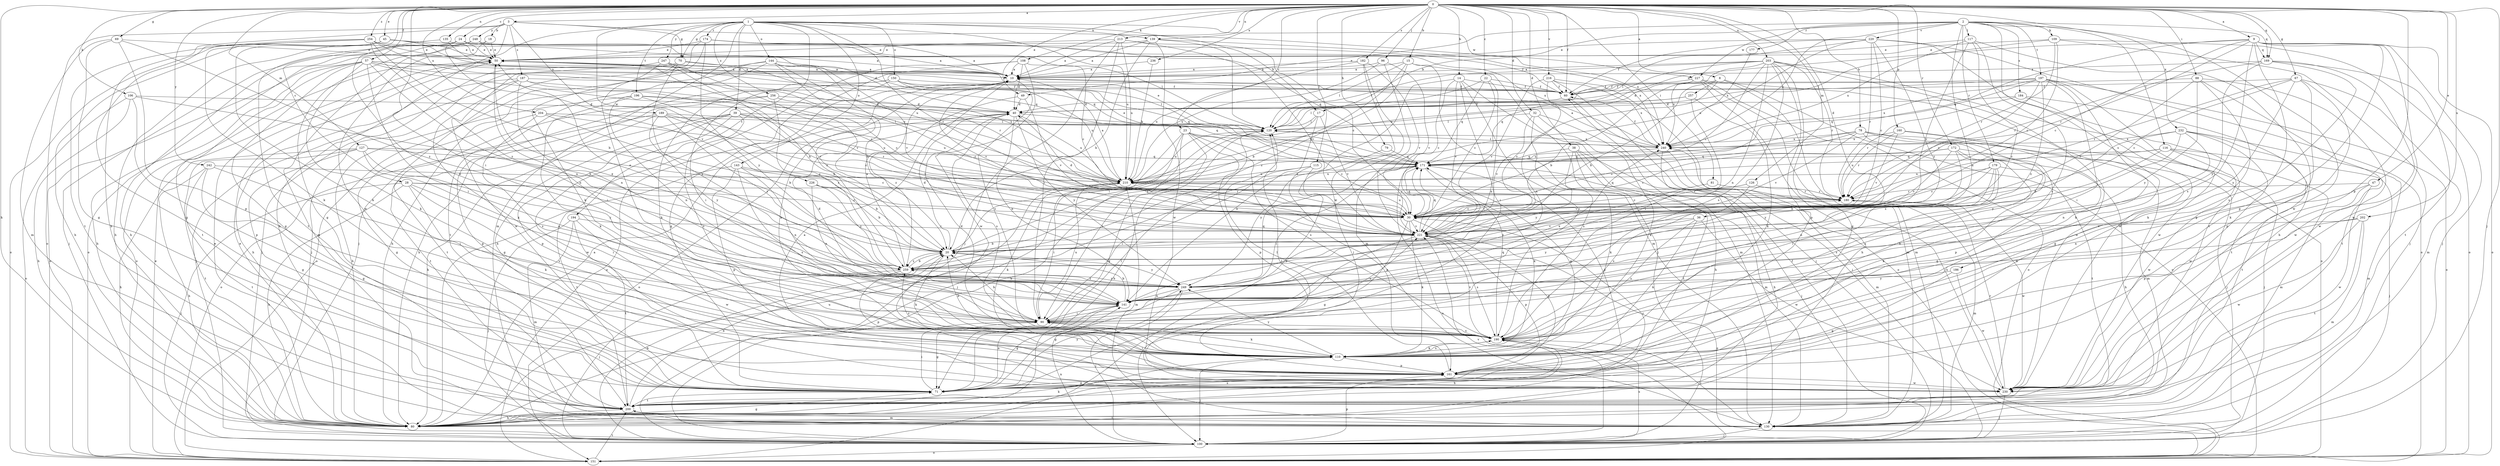 strict digraph  {
0;
1;
2;
3;
8;
9;
10;
14;
15;
17;
18;
20;
22;
23;
24;
28;
30;
32;
36;
38;
39;
40;
45;
47;
49;
50;
57;
60;
67;
69;
70;
71;
78;
79;
80;
81;
88;
90;
96;
100;
106;
108;
109;
110;
115;
116;
117;
120;
126;
127;
130;
135;
139;
141;
143;
144;
150;
151;
160;
161;
169;
171;
172;
174;
177;
179;
180;
182;
184;
186;
187;
189;
190;
194;
196;
197;
200;
202;
203;
204;
210;
213;
216;
220;
221;
226;
227;
230;
232;
236;
240;
242;
247;
248;
249;
254;
256;
257;
259;
0 -> 3  [label=a];
0 -> 8  [label=a];
0 -> 9  [label=a];
0 -> 14  [label=b];
0 -> 15  [label=b];
0 -> 22  [label=c];
0 -> 23  [label=c];
0 -> 24  [label=c];
0 -> 28  [label=c];
0 -> 32  [label=d];
0 -> 36  [label=d];
0 -> 38  [label=d];
0 -> 45  [label=e];
0 -> 47  [label=e];
0 -> 49  [label=e];
0 -> 57  [label=f];
0 -> 60  [label=f];
0 -> 67  [label=g];
0 -> 69  [label=g];
0 -> 78  [label=h];
0 -> 79  [label=h];
0 -> 80  [label=h];
0 -> 81  [label=i];
0 -> 88  [label=i];
0 -> 90  [label=i];
0 -> 96  [label=j];
0 -> 100  [label=j];
0 -> 106  [label=k];
0 -> 108  [label=k];
0 -> 115  [label=l];
0 -> 126  [label=m];
0 -> 127  [label=m];
0 -> 135  [label=n];
0 -> 139  [label=n];
0 -> 160  [label=p];
0 -> 161  [label=p];
0 -> 169  [label=q];
0 -> 172  [label=r];
0 -> 182  [label=s];
0 -> 202  [label=u];
0 -> 203  [label=u];
0 -> 204  [label=u];
0 -> 213  [label=v];
0 -> 216  [label=v];
0 -> 232  [label=x];
0 -> 236  [label=x];
0 -> 242  [label=y];
0 -> 254  [label=z];
1 -> 17  [label=b];
1 -> 30  [label=c];
1 -> 39  [label=d];
1 -> 70  [label=g];
1 -> 80  [label=h];
1 -> 130  [label=m];
1 -> 139  [label=n];
1 -> 143  [label=o];
1 -> 144  [label=o];
1 -> 150  [label=o];
1 -> 174  [label=r];
1 -> 194  [label=t];
1 -> 196  [label=t];
1 -> 210  [label=u];
1 -> 226  [label=w];
1 -> 227  [label=w];
1 -> 247  [label=y];
1 -> 256  [label=z];
2 -> 17  [label=b];
2 -> 49  [label=e];
2 -> 109  [label=k];
2 -> 116  [label=l];
2 -> 117  [label=l];
2 -> 141  [label=n];
2 -> 169  [label=q];
2 -> 177  [label=r];
2 -> 179  [label=r];
2 -> 184  [label=s];
2 -> 186  [label=s];
2 -> 197  [label=t];
2 -> 220  [label=v];
2 -> 227  [label=w];
2 -> 230  [label=w];
2 -> 240  [label=x];
3 -> 18  [label=b];
3 -> 70  [label=g];
3 -> 80  [label=h];
3 -> 151  [label=o];
3 -> 187  [label=s];
3 -> 189  [label=s];
3 -> 230  [label=w];
3 -> 240  [label=x];
3 -> 248  [label=y];
8 -> 20  [label=b];
8 -> 130  [label=m];
8 -> 151  [label=o];
8 -> 221  [label=v];
8 -> 257  [label=z];
9 -> 30  [label=c];
9 -> 40  [label=d];
9 -> 71  [label=g];
9 -> 100  [label=j];
9 -> 151  [label=o];
9 -> 161  [label=p];
9 -> 169  [label=q];
9 -> 171  [label=q];
9 -> 180  [label=r];
9 -> 190  [label=s];
9 -> 230  [label=w];
10 -> 60  [label=f];
10 -> 151  [label=o];
10 -> 190  [label=s];
10 -> 221  [label=v];
14 -> 30  [label=c];
14 -> 60  [label=f];
14 -> 90  [label=i];
14 -> 130  [label=m];
14 -> 190  [label=s];
14 -> 221  [label=v];
14 -> 259  [label=z];
15 -> 10  [label=a];
15 -> 20  [label=b];
15 -> 100  [label=j];
15 -> 120  [label=l];
15 -> 130  [label=m];
15 -> 259  [label=z];
17 -> 120  [label=l];
17 -> 141  [label=n];
17 -> 221  [label=v];
17 -> 259  [label=z];
18 -> 50  [label=e];
18 -> 130  [label=m];
18 -> 151  [label=o];
20 -> 40  [label=d];
20 -> 110  [label=k];
20 -> 120  [label=l];
20 -> 249  [label=y];
20 -> 259  [label=z];
22 -> 30  [label=c];
22 -> 60  [label=f];
22 -> 120  [label=l];
22 -> 141  [label=n];
22 -> 171  [label=q];
23 -> 30  [label=c];
23 -> 71  [label=g];
23 -> 80  [label=h];
23 -> 90  [label=i];
23 -> 100  [label=j];
23 -> 161  [label=p];
23 -> 190  [label=s];
23 -> 240  [label=x];
24 -> 10  [label=a];
24 -> 40  [label=d];
24 -> 50  [label=e];
24 -> 80  [label=h];
24 -> 200  [label=t];
24 -> 221  [label=v];
28 -> 30  [label=c];
28 -> 80  [label=h];
28 -> 90  [label=i];
28 -> 100  [label=j];
28 -> 110  [label=k];
28 -> 180  [label=r];
28 -> 190  [label=s];
30 -> 40  [label=d];
30 -> 71  [label=g];
30 -> 110  [label=k];
30 -> 161  [label=p];
30 -> 171  [label=q];
30 -> 180  [label=r];
30 -> 210  [label=u];
30 -> 221  [label=v];
32 -> 80  [label=h];
32 -> 110  [label=k];
32 -> 120  [label=l];
32 -> 190  [label=s];
32 -> 221  [label=v];
36 -> 110  [label=k];
36 -> 190  [label=s];
36 -> 221  [label=v];
36 -> 230  [label=w];
36 -> 249  [label=y];
38 -> 100  [label=j];
38 -> 110  [label=k];
38 -> 130  [label=m];
38 -> 171  [label=q];
38 -> 200  [label=t];
38 -> 249  [label=y];
39 -> 71  [label=g];
39 -> 80  [label=h];
39 -> 120  [label=l];
39 -> 161  [label=p];
39 -> 190  [label=s];
39 -> 210  [label=u];
39 -> 221  [label=v];
39 -> 230  [label=w];
40 -> 120  [label=l];
40 -> 141  [label=n];
40 -> 151  [label=o];
40 -> 190  [label=s];
40 -> 210  [label=u];
40 -> 249  [label=y];
45 -> 50  [label=e];
45 -> 80  [label=h];
45 -> 110  [label=k];
45 -> 151  [label=o];
45 -> 171  [label=q];
45 -> 240  [label=x];
47 -> 141  [label=n];
47 -> 161  [label=p];
47 -> 180  [label=r];
47 -> 230  [label=w];
49 -> 40  [label=d];
49 -> 221  [label=v];
49 -> 259  [label=z];
50 -> 10  [label=a];
50 -> 30  [label=c];
50 -> 141  [label=n];
50 -> 151  [label=o];
57 -> 10  [label=a];
57 -> 30  [label=c];
57 -> 60  [label=f];
57 -> 71  [label=g];
57 -> 80  [label=h];
57 -> 90  [label=i];
57 -> 110  [label=k];
57 -> 141  [label=n];
57 -> 151  [label=o];
57 -> 200  [label=t];
57 -> 210  [label=u];
60 -> 40  [label=d];
60 -> 100  [label=j];
67 -> 30  [label=c];
67 -> 60  [label=f];
67 -> 110  [label=k];
67 -> 130  [label=m];
67 -> 161  [label=p];
67 -> 180  [label=r];
67 -> 249  [label=y];
69 -> 50  [label=e];
69 -> 71  [label=g];
69 -> 130  [label=m];
69 -> 161  [label=p];
69 -> 259  [label=z];
70 -> 10  [label=a];
70 -> 100  [label=j];
70 -> 210  [label=u];
70 -> 230  [label=w];
70 -> 249  [label=y];
71 -> 90  [label=i];
71 -> 120  [label=l];
71 -> 141  [label=n];
71 -> 200  [label=t];
71 -> 249  [label=y];
78 -> 30  [label=c];
78 -> 71  [label=g];
78 -> 100  [label=j];
78 -> 110  [label=k];
78 -> 130  [label=m];
78 -> 210  [label=u];
78 -> 221  [label=v];
78 -> 240  [label=x];
79 -> 171  [label=q];
79 -> 249  [label=y];
80 -> 10  [label=a];
80 -> 50  [label=e];
80 -> 71  [label=g];
80 -> 110  [label=k];
80 -> 190  [label=s];
80 -> 210  [label=u];
81 -> 180  [label=r];
81 -> 249  [label=y];
88 -> 60  [label=f];
88 -> 110  [label=k];
88 -> 200  [label=t];
88 -> 221  [label=v];
88 -> 230  [label=w];
88 -> 249  [label=y];
90 -> 20  [label=b];
90 -> 71  [label=g];
90 -> 110  [label=k];
90 -> 190  [label=s];
90 -> 210  [label=u];
90 -> 221  [label=v];
96 -> 10  [label=a];
96 -> 130  [label=m];
96 -> 210  [label=u];
96 -> 221  [label=v];
100 -> 20  [label=b];
100 -> 141  [label=n];
100 -> 151  [label=o];
100 -> 161  [label=p];
100 -> 190  [label=s];
100 -> 221  [label=v];
106 -> 20  [label=b];
106 -> 40  [label=d];
106 -> 80  [label=h];
106 -> 151  [label=o];
106 -> 161  [label=p];
108 -> 10  [label=a];
108 -> 30  [label=c];
108 -> 40  [label=d];
108 -> 71  [label=g];
108 -> 80  [label=h];
108 -> 230  [label=w];
109 -> 30  [label=c];
109 -> 50  [label=e];
109 -> 100  [label=j];
109 -> 120  [label=l];
109 -> 151  [label=o];
109 -> 180  [label=r];
110 -> 10  [label=a];
110 -> 100  [label=j];
110 -> 161  [label=p];
110 -> 171  [label=q];
110 -> 190  [label=s];
110 -> 249  [label=y];
110 -> 259  [label=z];
115 -> 90  [label=i];
115 -> 161  [label=p];
115 -> 210  [label=u];
115 -> 221  [label=v];
116 -> 100  [label=j];
116 -> 130  [label=m];
116 -> 171  [label=q];
116 -> 210  [label=u];
116 -> 230  [label=w];
116 -> 259  [label=z];
117 -> 50  [label=e];
117 -> 80  [label=h];
117 -> 190  [label=s];
117 -> 221  [label=v];
117 -> 240  [label=x];
117 -> 259  [label=z];
120 -> 50  [label=e];
120 -> 80  [label=h];
120 -> 210  [label=u];
120 -> 240  [label=x];
126 -> 30  [label=c];
126 -> 180  [label=r];
126 -> 190  [label=s];
126 -> 221  [label=v];
127 -> 30  [label=c];
127 -> 71  [label=g];
127 -> 80  [label=h];
127 -> 141  [label=n];
127 -> 171  [label=q];
127 -> 200  [label=t];
127 -> 249  [label=y];
130 -> 50  [label=e];
130 -> 60  [label=f];
130 -> 100  [label=j];
130 -> 190  [label=s];
130 -> 200  [label=t];
135 -> 50  [label=e];
135 -> 141  [label=n];
135 -> 171  [label=q];
139 -> 10  [label=a];
139 -> 20  [label=b];
139 -> 50  [label=e];
139 -> 120  [label=l];
139 -> 230  [label=w];
139 -> 240  [label=x];
141 -> 20  [label=b];
141 -> 40  [label=d];
141 -> 71  [label=g];
141 -> 90  [label=i];
141 -> 240  [label=x];
143 -> 20  [label=b];
143 -> 141  [label=n];
143 -> 161  [label=p];
143 -> 190  [label=s];
143 -> 200  [label=t];
143 -> 210  [label=u];
144 -> 10  [label=a];
144 -> 20  [label=b];
144 -> 80  [label=h];
144 -> 151  [label=o];
144 -> 180  [label=r];
144 -> 200  [label=t];
144 -> 221  [label=v];
144 -> 259  [label=z];
150 -> 60  [label=f];
150 -> 80  [label=h];
150 -> 90  [label=i];
150 -> 110  [label=k];
150 -> 120  [label=l];
150 -> 171  [label=q];
150 -> 210  [label=u];
151 -> 50  [label=e];
151 -> 200  [label=t];
160 -> 100  [label=j];
160 -> 161  [label=p];
160 -> 180  [label=r];
160 -> 221  [label=v];
160 -> 240  [label=x];
161 -> 71  [label=g];
161 -> 90  [label=i];
161 -> 120  [label=l];
161 -> 230  [label=w];
169 -> 10  [label=a];
169 -> 180  [label=r];
169 -> 190  [label=s];
169 -> 200  [label=t];
169 -> 230  [label=w];
169 -> 249  [label=y];
171 -> 50  [label=e];
171 -> 90  [label=i];
171 -> 110  [label=k];
171 -> 151  [label=o];
171 -> 161  [label=p];
171 -> 210  [label=u];
172 -> 30  [label=c];
172 -> 80  [label=h];
172 -> 171  [label=q];
172 -> 190  [label=s];
172 -> 200  [label=t];
172 -> 221  [label=v];
172 -> 249  [label=y];
174 -> 10  [label=a];
174 -> 50  [label=e];
174 -> 60  [label=f];
174 -> 100  [label=j];
174 -> 110  [label=k];
174 -> 171  [label=q];
174 -> 249  [label=y];
177 -> 240  [label=x];
179 -> 20  [label=b];
179 -> 30  [label=c];
179 -> 90  [label=i];
179 -> 110  [label=k];
179 -> 141  [label=n];
179 -> 190  [label=s];
179 -> 210  [label=u];
180 -> 30  [label=c];
180 -> 130  [label=m];
180 -> 171  [label=q];
180 -> 230  [label=w];
182 -> 10  [label=a];
182 -> 100  [label=j];
182 -> 151  [label=o];
182 -> 210  [label=u];
182 -> 221  [label=v];
184 -> 40  [label=d];
184 -> 71  [label=g];
184 -> 180  [label=r];
184 -> 200  [label=t];
186 -> 71  [label=g];
186 -> 230  [label=w];
186 -> 249  [label=y];
187 -> 30  [label=c];
187 -> 60  [label=f];
187 -> 80  [label=h];
187 -> 90  [label=i];
187 -> 100  [label=j];
187 -> 110  [label=k];
187 -> 221  [label=v];
189 -> 30  [label=c];
189 -> 120  [label=l];
189 -> 151  [label=o];
189 -> 180  [label=r];
189 -> 200  [label=t];
189 -> 249  [label=y];
189 -> 259  [label=z];
190 -> 20  [label=b];
190 -> 40  [label=d];
190 -> 80  [label=h];
190 -> 110  [label=k];
190 -> 171  [label=q];
190 -> 221  [label=v];
194 -> 100  [label=j];
194 -> 130  [label=m];
194 -> 200  [label=t];
194 -> 221  [label=v];
194 -> 230  [label=w];
196 -> 20  [label=b];
196 -> 40  [label=d];
196 -> 80  [label=h];
196 -> 110  [label=k];
196 -> 141  [label=n];
196 -> 171  [label=q];
197 -> 30  [label=c];
197 -> 40  [label=d];
197 -> 60  [label=f];
197 -> 90  [label=i];
197 -> 110  [label=k];
197 -> 151  [label=o];
197 -> 171  [label=q];
197 -> 230  [label=w];
197 -> 240  [label=x];
197 -> 259  [label=z];
200 -> 20  [label=b];
200 -> 30  [label=c];
200 -> 80  [label=h];
200 -> 130  [label=m];
202 -> 130  [label=m];
202 -> 141  [label=n];
202 -> 200  [label=t];
202 -> 221  [label=v];
202 -> 230  [label=w];
203 -> 10  [label=a];
203 -> 30  [label=c];
203 -> 71  [label=g];
203 -> 120  [label=l];
203 -> 141  [label=n];
203 -> 151  [label=o];
203 -> 161  [label=p];
203 -> 180  [label=r];
203 -> 190  [label=s];
203 -> 210  [label=u];
203 -> 230  [label=w];
203 -> 240  [label=x];
204 -> 20  [label=b];
204 -> 71  [label=g];
204 -> 120  [label=l];
204 -> 190  [label=s];
204 -> 210  [label=u];
210 -> 10  [label=a];
210 -> 30  [label=c];
210 -> 90  [label=i];
210 -> 110  [label=k];
210 -> 130  [label=m];
210 -> 180  [label=r];
213 -> 10  [label=a];
213 -> 30  [label=c];
213 -> 50  [label=e];
213 -> 90  [label=i];
213 -> 100  [label=j];
213 -> 210  [label=u];
213 -> 221  [label=v];
216 -> 60  [label=f];
216 -> 100  [label=j];
216 -> 141  [label=n];
216 -> 151  [label=o];
216 -> 221  [label=v];
216 -> 240  [label=x];
220 -> 30  [label=c];
220 -> 50  [label=e];
220 -> 60  [label=f];
220 -> 120  [label=l];
220 -> 151  [label=o];
220 -> 180  [label=r];
220 -> 200  [label=t];
220 -> 210  [label=u];
220 -> 259  [label=z];
221 -> 20  [label=b];
221 -> 90  [label=i];
221 -> 151  [label=o];
221 -> 161  [label=p];
221 -> 171  [label=q];
221 -> 190  [label=s];
226 -> 20  [label=b];
226 -> 141  [label=n];
226 -> 180  [label=r];
226 -> 259  [label=z];
227 -> 20  [label=b];
227 -> 60  [label=f];
227 -> 80  [label=h];
227 -> 130  [label=m];
227 -> 151  [label=o];
227 -> 171  [label=q];
227 -> 230  [label=w];
230 -> 10  [label=a];
230 -> 100  [label=j];
230 -> 120  [label=l];
230 -> 180  [label=r];
230 -> 240  [label=x];
232 -> 20  [label=b];
232 -> 130  [label=m];
232 -> 141  [label=n];
232 -> 200  [label=t];
232 -> 230  [label=w];
232 -> 240  [label=x];
232 -> 249  [label=y];
236 -> 10  [label=a];
236 -> 210  [label=u];
240 -> 10  [label=a];
240 -> 60  [label=f];
240 -> 80  [label=h];
240 -> 120  [label=l];
240 -> 130  [label=m];
240 -> 171  [label=q];
242 -> 71  [label=g];
242 -> 80  [label=h];
242 -> 90  [label=i];
242 -> 200  [label=t];
242 -> 210  [label=u];
247 -> 10  [label=a];
247 -> 20  [label=b];
247 -> 90  [label=i];
247 -> 100  [label=j];
247 -> 221  [label=v];
248 -> 50  [label=e];
248 -> 71  [label=g];
248 -> 80  [label=h];
248 -> 100  [label=j];
248 -> 120  [label=l];
249 -> 50  [label=e];
249 -> 71  [label=g];
249 -> 100  [label=j];
249 -> 141  [label=n];
249 -> 171  [label=q];
249 -> 259  [label=z];
254 -> 10  [label=a];
254 -> 20  [label=b];
254 -> 50  [label=e];
254 -> 71  [label=g];
254 -> 110  [label=k];
254 -> 200  [label=t];
254 -> 210  [label=u];
254 -> 259  [label=z];
256 -> 30  [label=c];
256 -> 40  [label=d];
256 -> 71  [label=g];
256 -> 200  [label=t];
256 -> 259  [label=z];
257 -> 40  [label=d];
257 -> 90  [label=i];
257 -> 110  [label=k];
257 -> 120  [label=l];
259 -> 10  [label=a];
259 -> 20  [label=b];
259 -> 50  [label=e];
259 -> 100  [label=j];
259 -> 161  [label=p];
259 -> 249  [label=y];
}
